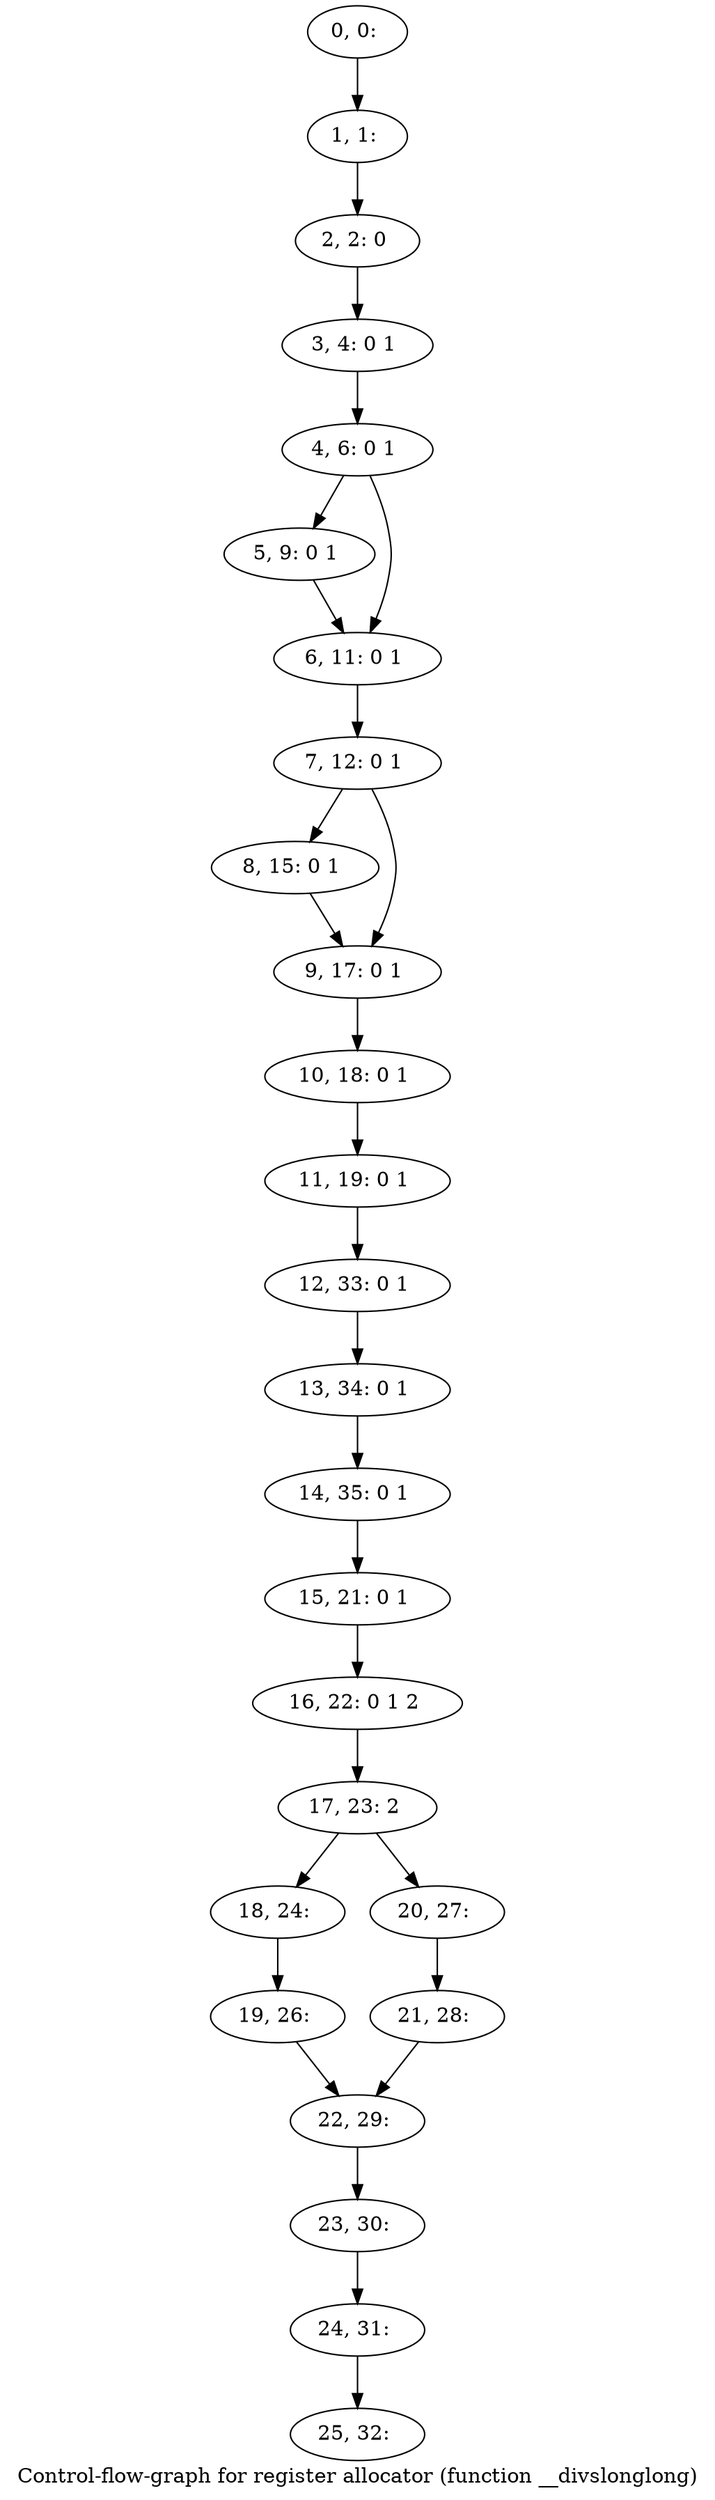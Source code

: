 digraph G {
graph [label="Control-flow-graph for register allocator (function __divslonglong)"]
0[label="0, 0: "];
1[label="1, 1: "];
2[label="2, 2: 0 "];
3[label="3, 4: 0 1 "];
4[label="4, 6: 0 1 "];
5[label="5, 9: 0 1 "];
6[label="6, 11: 0 1 "];
7[label="7, 12: 0 1 "];
8[label="8, 15: 0 1 "];
9[label="9, 17: 0 1 "];
10[label="10, 18: 0 1 "];
11[label="11, 19: 0 1 "];
12[label="12, 33: 0 1 "];
13[label="13, 34: 0 1 "];
14[label="14, 35: 0 1 "];
15[label="15, 21: 0 1 "];
16[label="16, 22: 0 1 2 "];
17[label="17, 23: 2 "];
18[label="18, 24: "];
19[label="19, 26: "];
20[label="20, 27: "];
21[label="21, 28: "];
22[label="22, 29: "];
23[label="23, 30: "];
24[label="24, 31: "];
25[label="25, 32: "];
0->1 ;
1->2 ;
2->3 ;
3->4 ;
4->5 ;
4->6 ;
5->6 ;
6->7 ;
7->8 ;
7->9 ;
8->9 ;
9->10 ;
10->11 ;
11->12 ;
12->13 ;
13->14 ;
14->15 ;
15->16 ;
16->17 ;
17->18 ;
17->20 ;
18->19 ;
19->22 ;
20->21 ;
21->22 ;
22->23 ;
23->24 ;
24->25 ;
}
